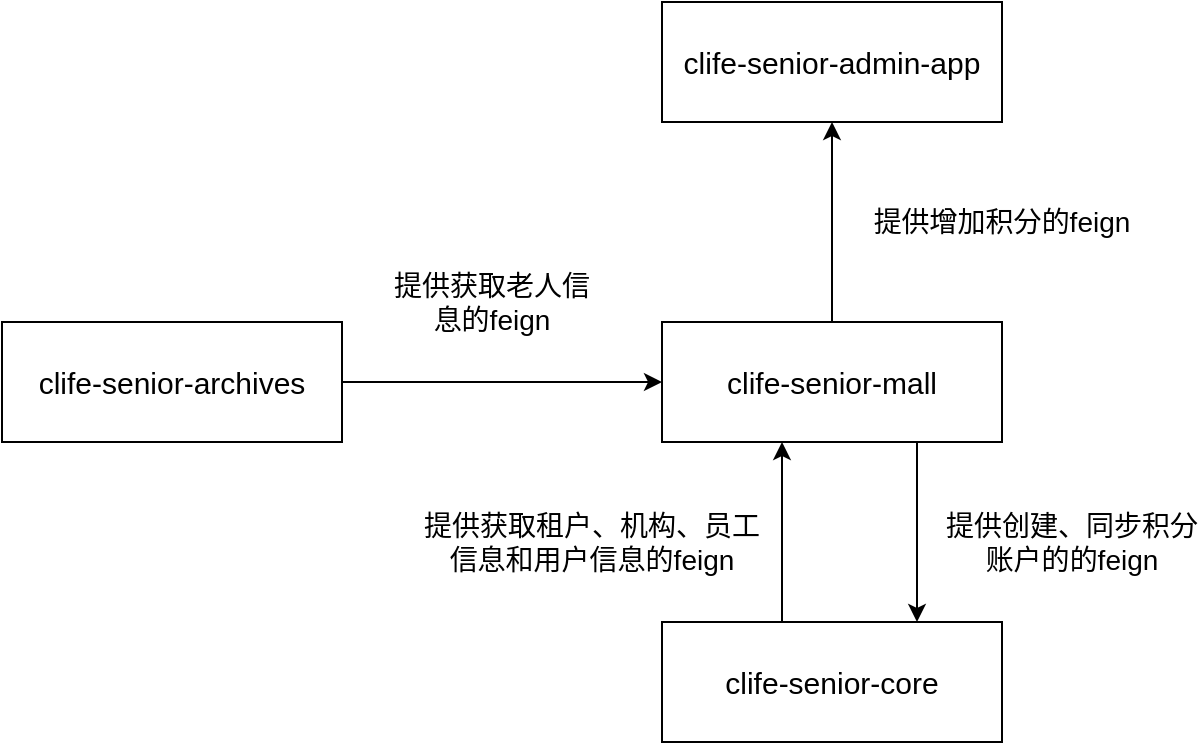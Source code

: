 <mxfile version="26.0.5">
  <diagram name="第 1 页" id="3xC0i13pA963EARv2Fnm">
    <mxGraphModel dx="1434" dy="746" grid="1" gridSize="10" guides="1" tooltips="1" connect="1" arrows="1" fold="1" page="1" pageScale="1" pageWidth="827" pageHeight="1169" math="0" shadow="0">
      <root>
        <mxCell id="0" />
        <mxCell id="1" parent="0" />
        <mxCell id="g5FMkj5_sutlST1C0PE7-9" style="edgeStyle=orthogonalEdgeStyle;rounded=0;orthogonalLoop=1;jettySize=auto;html=1;exitX=0.75;exitY=1;exitDx=0;exitDy=0;entryX=0.75;entryY=0;entryDx=0;entryDy=0;" edge="1" parent="1" source="g5FMkj5_sutlST1C0PE7-1" target="g5FMkj5_sutlST1C0PE7-3">
          <mxGeometry relative="1" as="geometry" />
        </mxCell>
        <mxCell id="g5FMkj5_sutlST1C0PE7-11" value="" style="edgeStyle=orthogonalEdgeStyle;rounded=0;orthogonalLoop=1;jettySize=auto;html=1;" edge="1" parent="1" source="g5FMkj5_sutlST1C0PE7-1" target="g5FMkj5_sutlST1C0PE7-4">
          <mxGeometry relative="1" as="geometry" />
        </mxCell>
        <mxCell id="g5FMkj5_sutlST1C0PE7-1" value="&lt;font style=&quot;font-size: 15px;&quot;&gt;clife-senior-mall&lt;/font&gt;" style="rounded=0;whiteSpace=wrap;html=1;" vertex="1" parent="1">
          <mxGeometry x="400" y="290" width="170" height="60" as="geometry" />
        </mxCell>
        <mxCell id="g5FMkj5_sutlST1C0PE7-5" style="edgeStyle=orthogonalEdgeStyle;rounded=0;orthogonalLoop=1;jettySize=auto;html=1;exitX=1;exitY=0.5;exitDx=0;exitDy=0;entryX=0;entryY=0.5;entryDx=0;entryDy=0;" edge="1" parent="1" source="g5FMkj5_sutlST1C0PE7-2" target="g5FMkj5_sutlST1C0PE7-1">
          <mxGeometry relative="1" as="geometry" />
        </mxCell>
        <mxCell id="g5FMkj5_sutlST1C0PE7-2" value="&lt;font style=&quot;font-size: 15px;&quot;&gt;clife-senior-archives&lt;/font&gt;" style="rounded=0;whiteSpace=wrap;html=1;" vertex="1" parent="1">
          <mxGeometry x="70" y="290" width="170" height="60" as="geometry" />
        </mxCell>
        <mxCell id="g5FMkj5_sutlST1C0PE7-7" value="" style="edgeStyle=orthogonalEdgeStyle;rounded=0;orthogonalLoop=1;jettySize=auto;html=1;" edge="1" parent="1" source="g5FMkj5_sutlST1C0PE7-3" target="g5FMkj5_sutlST1C0PE7-1">
          <mxGeometry relative="1" as="geometry">
            <Array as="points">
              <mxPoint x="460" y="400" />
              <mxPoint x="460" y="400" />
            </Array>
          </mxGeometry>
        </mxCell>
        <mxCell id="g5FMkj5_sutlST1C0PE7-3" value="&lt;font style=&quot;font-size: 15px;&quot;&gt;clife-senior-core&lt;/font&gt;" style="rounded=0;whiteSpace=wrap;html=1;" vertex="1" parent="1">
          <mxGeometry x="400" y="440" width="170" height="60" as="geometry" />
        </mxCell>
        <mxCell id="g5FMkj5_sutlST1C0PE7-4" value="&lt;font style=&quot;font-size: 15px;&quot;&gt;clife-senior-admin-app&lt;/font&gt;" style="rounded=0;whiteSpace=wrap;html=1;" vertex="1" parent="1">
          <mxGeometry x="400" y="130" width="170" height="60" as="geometry" />
        </mxCell>
        <mxCell id="g5FMkj5_sutlST1C0PE7-12" value="&lt;div&gt;提供获取老人信&lt;/div&gt;&lt;div&gt;息的feign&lt;/div&gt;" style="text;html=1;align=center;verticalAlign=middle;whiteSpace=wrap;rounded=0;fontSize=14;" vertex="1" parent="1">
          <mxGeometry x="250" y="250" width="130" height="60" as="geometry" />
        </mxCell>
        <mxCell id="g5FMkj5_sutlST1C0PE7-13" value="&lt;div&gt;提供增加积分&lt;span style=&quot;background-color: transparent; color: light-dark(rgb(0, 0, 0), rgb(255, 255, 255));&quot;&gt;的feign&lt;/span&gt;&lt;/div&gt;" style="text;html=1;align=center;verticalAlign=middle;whiteSpace=wrap;rounded=0;fontSize=14;" vertex="1" parent="1">
          <mxGeometry x="490" y="210" width="160" height="60" as="geometry" />
        </mxCell>
        <mxCell id="g5FMkj5_sutlST1C0PE7-14" value="&lt;div&gt;提供获取租户、机构、员工信息和用户信息的feign&lt;/div&gt;" style="text;html=1;align=center;verticalAlign=middle;whiteSpace=wrap;rounded=0;fontSize=14;" vertex="1" parent="1">
          <mxGeometry x="280" y="370" width="170" height="60" as="geometry" />
        </mxCell>
        <mxCell id="g5FMkj5_sutlST1C0PE7-15" value="&lt;div&gt;提供创建、同步积分账户的&lt;span style=&quot;background-color: transparent; color: light-dark(rgb(0, 0, 0), rgb(255, 255, 255));&quot;&gt;的feign&lt;/span&gt;&lt;/div&gt;" style="text;html=1;align=center;verticalAlign=middle;whiteSpace=wrap;rounded=0;fontSize=14;" vertex="1" parent="1">
          <mxGeometry x="540" y="370" width="130" height="60" as="geometry" />
        </mxCell>
      </root>
    </mxGraphModel>
  </diagram>
</mxfile>
